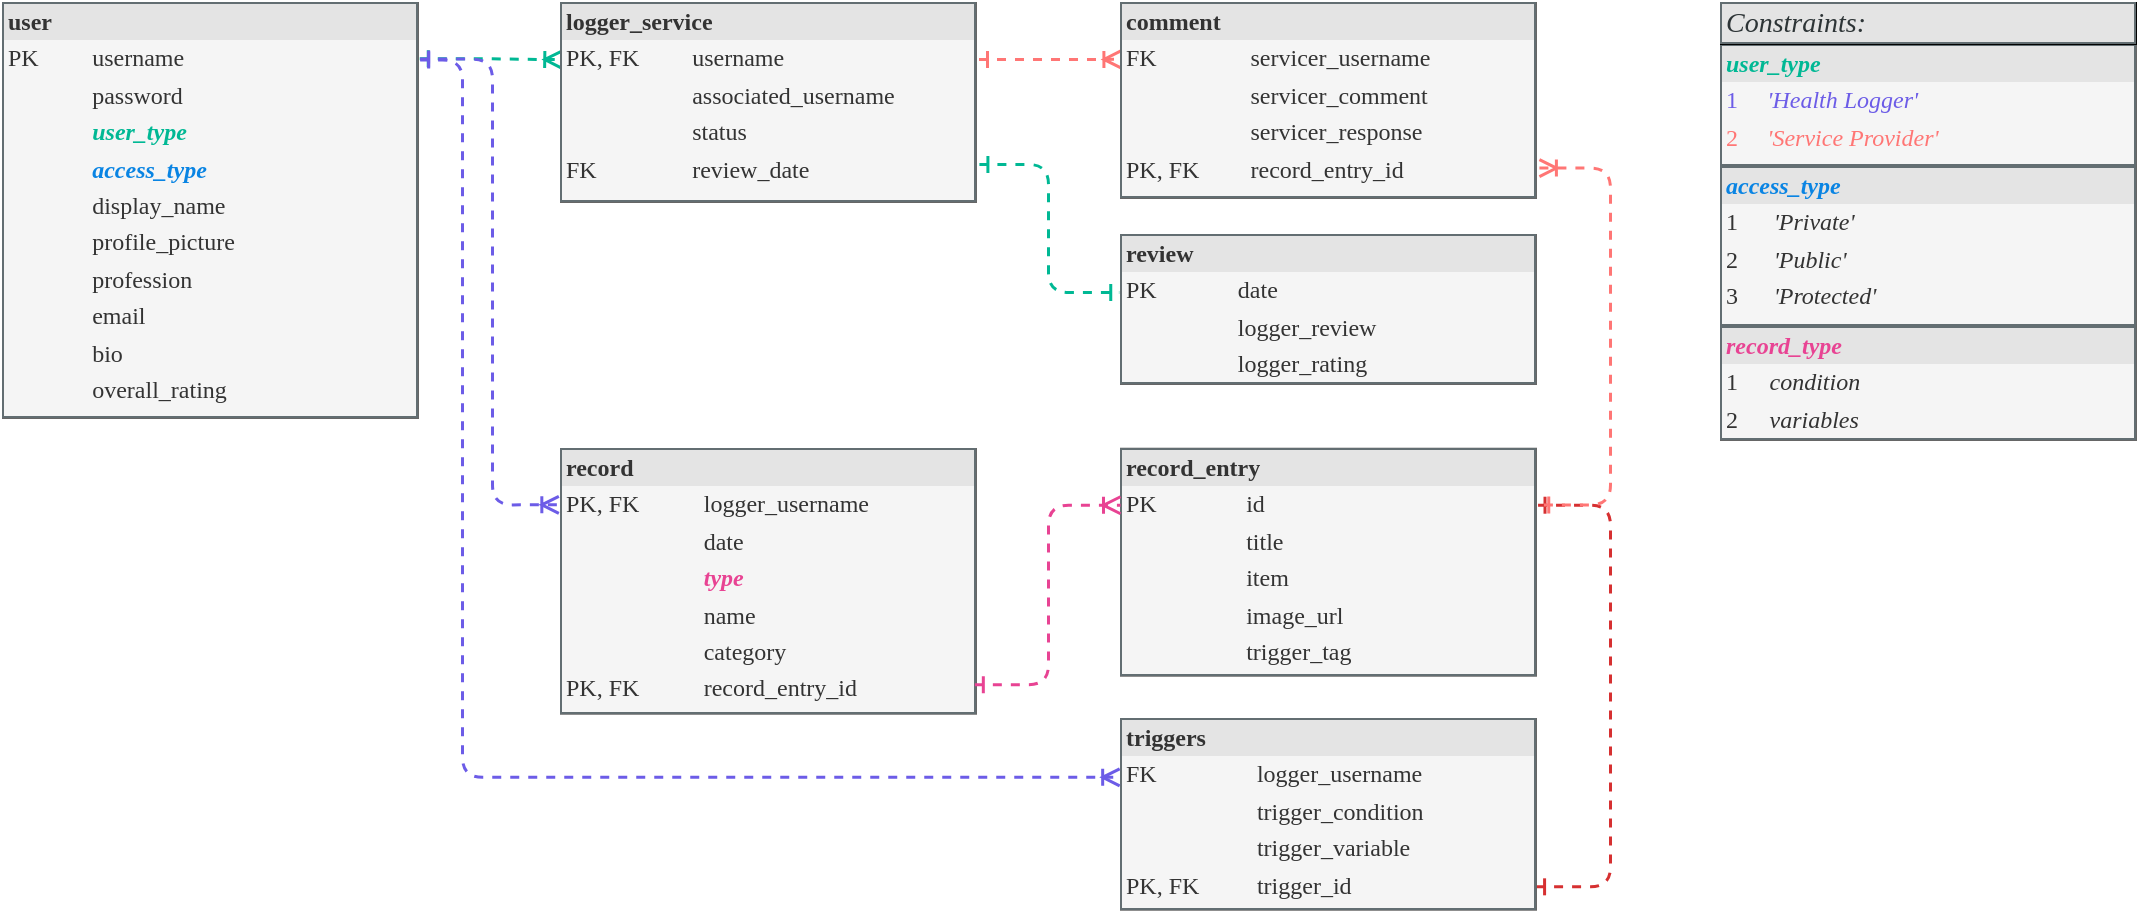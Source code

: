 <mxfile>
    <diagram name="Page-1" id="2ca16b54-16f6-2749-3443-fa8db7711227">
        <mxGraphModel dx="1179" dy="668" grid="0" gridSize="10" guides="1" tooltips="1" connect="1" arrows="1" fold="1" page="1" pageScale="1" pageWidth="1169" pageHeight="827" background="none" math="0" shadow="0">
            <root>
                <mxCell id="0"/>
                <mxCell id="1" parent="0"/>
                <mxCell id="2ed32ef02a7f4228-8" value="&lt;div style=&quot;box-sizing: border-box ; width: 100% ; background: #e4e4e4 ; padding: 2px&quot;&gt;&lt;b&gt;user&lt;/b&gt;&lt;/div&gt;&lt;table style=&quot;width: 100% ; font-size: 1em&quot; cellpadding=&quot;2&quot; cellspacing=&quot;0&quot;&gt;&lt;tbody&gt;&lt;tr&gt;&lt;td&gt;PK&lt;/td&gt;&lt;td&gt;username&lt;/td&gt;&lt;/tr&gt;&lt;tr&gt;&lt;td&gt;&lt;br&gt;&lt;/td&gt;&lt;td&gt;password&lt;/td&gt;&lt;/tr&gt;&lt;tr&gt;&lt;td&gt;&lt;/td&gt;&lt;td&gt;&lt;font color=&quot;#00b894&quot;&gt;&lt;b&gt;&lt;i&gt;user_type&lt;/i&gt;&lt;/b&gt;&lt;/font&gt;&lt;/td&gt;&lt;/tr&gt;&lt;tr&gt;&lt;td&gt;&lt;i&gt;&lt;br&gt;&lt;/i&gt;&lt;/td&gt;&lt;td&gt;&lt;font color=&quot;#0984e3&quot;&gt;&lt;b&gt;&lt;i&gt;access_type&lt;/i&gt;&lt;/b&gt;&lt;/font&gt;&lt;br&gt;&lt;/td&gt;&lt;/tr&gt;&lt;tr&gt;&lt;td&gt;&lt;br&gt;&lt;/td&gt;&lt;td&gt;display_name&lt;br&gt;&lt;/td&gt;&lt;/tr&gt;&lt;tr&gt;&lt;td&gt;&lt;br&gt;&lt;/td&gt;&lt;td&gt;profile_picture&lt;br&gt;&lt;/td&gt;&lt;/tr&gt;&lt;tr&gt;&lt;td&gt;&lt;br&gt;&lt;/td&gt;&lt;td&gt;profession&lt;br&gt;&lt;/td&gt;&lt;/tr&gt;&lt;tr&gt;&lt;td&gt;&lt;br&gt;&lt;/td&gt;&lt;td&gt;email&lt;/td&gt;&lt;/tr&gt;&lt;tr&gt;&lt;td&gt;&lt;br&gt;&lt;/td&gt;&lt;td&gt;bio&lt;br&gt;&lt;/td&gt;&lt;/tr&gt;&lt;tr&gt;&lt;td&gt;&lt;br&gt;&lt;/td&gt;&lt;td&gt;overall_rating&lt;br&gt;&lt;/td&gt;&lt;/tr&gt;&lt;/tbody&gt;&lt;/table&gt;" style="verticalAlign=top;align=left;overflow=fill;html=1;rounded=0;shadow=0;comic=0;labelBackgroundColor=none;strokeWidth=0.5;fontFamily=Verdana;fontSize=12;fillColor=#f5f5f5;strokeColor=#666666;fontColor=#333333;glass=0;noLabel=0;portConstraint=none;labelPadding=0;strokeOpacity=100;perimeterSpacing=0;spacingTop=0;spacing=2;spacingLeft=0;labelBorderColor=#636e72;" parent="1" vertex="1">
                    <mxGeometry x="41" y="130" width="208" height="208" as="geometry"/>
                </mxCell>
                <mxCell id="TQXfzH1NdRfpT0izEi7H-4" style="edgeStyle=orthogonalEdgeStyle;html=1;dashed=1;labelBackgroundColor=none;startArrow=ERone;endArrow=ERoneToMany;fontFamily=Verdana;fontSize=12;align=left;endFill=0;startFill=0;strokeColor=#00B894;strokeWidth=1.5;exitX=1.003;exitY=0.135;exitDx=0;exitDy=0;exitPerimeter=0;entryX=0.003;entryY=0.286;entryDx=0;entryDy=0;entryPerimeter=0;" parent="1" source="2ed32ef02a7f4228-8" target="_K73hZ6G-kw6GUNCctz3-10" edge="1">
                    <mxGeometry relative="1" as="geometry">
                        <mxPoint x="267" y="150" as="sourcePoint"/>
                        <mxPoint x="306" y="171" as="targetPoint"/>
                        <Array as="points">
                            <mxPoint x="281" y="158"/>
                        </Array>
                    </mxGeometry>
                </mxCell>
                <mxCell id="TQXfzH1NdRfpT0izEi7H-6" value="&lt;div style=&quot;box-sizing: border-box ; width: 100% ; background: #e4e4e4 ; padding: 2px&quot;&gt;&lt;b&gt;review&lt;/b&gt;&lt;/div&gt;&lt;table style=&quot;width: 100% ; font-size: 1em&quot; cellpadding=&quot;2&quot; cellspacing=&quot;0&quot;&gt;&lt;tbody&gt;&lt;tr&gt;&lt;td&gt;PK&lt;/td&gt;&lt;td&gt;&lt;br&gt;&lt;/td&gt;&lt;td&gt;&lt;br&gt;&lt;/td&gt;&lt;td&gt;date&lt;/td&gt;&lt;/tr&gt;&lt;tr&gt;&lt;td&gt;&lt;br&gt;&lt;/td&gt;&lt;td&gt;&lt;br&gt;&lt;/td&gt;&lt;td&gt;&lt;br&gt;&lt;/td&gt;&lt;td&gt;logger_review&lt;br&gt;&lt;/td&gt;&lt;/tr&gt;&lt;tr&gt;&lt;td&gt;&lt;/td&gt;&lt;td&gt;&lt;br&gt;&lt;/td&gt;&lt;td&gt;&lt;br&gt;&lt;/td&gt;&lt;td&gt;logger_rating&lt;/td&gt;&lt;/tr&gt;&lt;/tbody&gt;&lt;/table&gt;" style="verticalAlign=top;align=left;overflow=fill;html=1;rounded=0;shadow=0;comic=0;labelBackgroundColor=none;strokeWidth=0.5;fontFamily=Verdana;fontSize=12;fillColor=#f5f5f5;strokeColor=#666666;fontColor=#333333;labelBorderColor=#636e72;" parent="1" vertex="1">
                    <mxGeometry x="600" y="246" width="208" height="75" as="geometry"/>
                </mxCell>
                <mxCell id="TQXfzH1NdRfpT0izEi7H-8" style="edgeStyle=orthogonalEdgeStyle;html=1;dashed=1;labelBackgroundColor=none;startArrow=ERone;endArrow=ERone;fontFamily=Verdana;fontSize=12;align=left;endFill=0;startFill=0;exitX=1.007;exitY=0.81;exitDx=0;exitDy=0;strokeColor=#00b894;strokeWidth=1.5;entryX=-0.003;entryY=0.386;entryDx=0;entryDy=0;entryPerimeter=0;exitPerimeter=0;" parent="1" source="_K73hZ6G-kw6GUNCctz3-10" target="TQXfzH1NdRfpT0izEi7H-6" edge="1">
                    <mxGeometry relative="1" as="geometry">
                        <mxPoint x="501.333" y="137.286" as="sourcePoint"/>
                        <mxPoint x="576" y="236" as="targetPoint"/>
                        <Array as="points"/>
                    </mxGeometry>
                </mxCell>
                <mxCell id="TQXfzH1NdRfpT0izEi7H-15" value="&lt;div style=&quot;box-sizing: border-box ; width: 100% ; background: #e4e4e4 ; padding: 2px&quot;&gt;&lt;b&gt;record&lt;/b&gt;&lt;/div&gt;&lt;table style=&quot;width: 100% ; font-size: 1em&quot; cellpadding=&quot;2&quot; cellspacing=&quot;0&quot;&gt;&lt;tbody&gt;&lt;tr&gt;&lt;td&gt;PK, FK&lt;/td&gt;&lt;td&gt;&amp;nbsp; logger_username&lt;/td&gt;&lt;/tr&gt;&lt;tr&gt;&lt;td&gt;&lt;br&gt;&lt;/td&gt;&lt;td&gt;&amp;nbsp; date&lt;/td&gt;&lt;/tr&gt;&lt;tr&gt;&lt;td&gt;&lt;i&gt;&lt;b&gt;&lt;font color=&quot;#e84393&quot;&gt;&lt;br&gt;&lt;/font&gt;&lt;/b&gt;&lt;/i&gt;&lt;/td&gt;&lt;td&gt;&lt;i&gt;&lt;b&gt;&lt;font color=&quot;#e84393&quot;&gt;&amp;nbsp; type&lt;br&gt;&lt;/font&gt;&lt;/b&gt;&lt;/i&gt;&lt;/td&gt;&lt;/tr&gt;&lt;tr&gt;&lt;td&gt;&lt;br&gt;&lt;/td&gt;&lt;td&gt;&amp;nbsp; name&lt;/td&gt;&lt;/tr&gt;&lt;tr&gt;&lt;td&gt;&lt;br&gt;&lt;/td&gt;&lt;td&gt;&amp;nbsp; category&lt;/td&gt;&lt;/tr&gt;&lt;tr&gt;&lt;td&gt;PK, FK&lt;/td&gt;&lt;td&gt;&amp;nbsp; record_entry_id&lt;/td&gt;&lt;/tr&gt;&lt;/tbody&gt;&lt;/table&gt;" style="verticalAlign=top;align=left;overflow=fill;html=1;rounded=0;shadow=0;comic=0;labelBackgroundColor=none;strokeWidth=0.5;fontFamily=Verdana;fontSize=12;fillColor=#f5f5f5;strokeColor=#666666;fontColor=#333333;labelBorderColor=#636e72;" parent="1" vertex="1">
                    <mxGeometry x="320" y="353" width="208" height="132.86" as="geometry"/>
                </mxCell>
                <mxCell id="TQXfzH1NdRfpT0izEi7H-17" style="edgeStyle=elbowEdgeStyle;html=1;dashed=1;labelBackgroundColor=none;startArrow=ERone;endArrow=ERone;fontFamily=Verdana;fontSize=12;align=left;endFill=0;startFill=0;strokeColor=#d63031;strokeWidth=1.5;exitX=0.999;exitY=0.878;exitDx=0;exitDy=0;exitPerimeter=0;entryX=1;entryY=0.25;entryDx=0;entryDy=0;" parent="1" source="_K73hZ6G-kw6GUNCctz3-7" target="4" edge="1">
                    <mxGeometry relative="1" as="geometry">
                        <mxPoint x="778.667" y="521.929" as="sourcePoint"/>
                        <mxPoint x="1103" y="436" as="targetPoint"/>
                        <Array as="points">
                            <mxPoint x="845" y="584"/>
                        </Array>
                    </mxGeometry>
                </mxCell>
                <mxCell id="_K73hZ6G-kw6GUNCctz3-2" style="edgeStyle=orthogonalEdgeStyle;html=1;dashed=1;labelBackgroundColor=none;startArrow=ERone;endArrow=ERoneToMany;fontFamily=Verdana;fontSize=12;align=left;endFill=0;startFill=0;strokeColor=#ff7675;strokeWidth=1.5;entryX=0.001;entryY=0.29;entryDx=0;entryDy=0;entryPerimeter=0;exitX=1.006;exitY=0.285;exitDx=0;exitDy=0;exitPerimeter=0;" parent="1" source="_K73hZ6G-kw6GUNCctz3-10" target="2" edge="1">
                    <mxGeometry relative="1" as="geometry">
                        <mxPoint x="553" y="112" as="sourcePoint"/>
                        <mxPoint x="854" y="228" as="targetPoint"/>
                        <Array as="points"/>
                    </mxGeometry>
                </mxCell>
                <mxCell id="_K73hZ6G-kw6GUNCctz3-7" value="&lt;div style=&quot;box-sizing: border-box ; width: 100% ; background: #e4e4e4 ; padding: 2px&quot;&gt;&lt;b&gt;triggers&lt;/b&gt;&lt;/div&gt;&lt;table style=&quot;width: 100% ; font-size: 1em&quot; cellpadding=&quot;2&quot; cellspacing=&quot;0&quot;&gt;&lt;tbody&gt;&lt;tr&gt;&lt;td&gt;FK&lt;/td&gt;&lt;td&gt;logger_username&lt;/td&gt;&lt;/tr&gt;&lt;tr&gt;&lt;td&gt;&lt;br&gt;&lt;/td&gt;&lt;td&gt;trigger_condition&lt;/td&gt;&lt;/tr&gt;&lt;tr&gt;&lt;td&gt;&lt;br&gt;&lt;/td&gt;&lt;td&gt;trigger_variable&lt;/td&gt;&lt;/tr&gt;&lt;tr&gt;&lt;td&gt;PK, FK&lt;/td&gt;&lt;td&gt;trigger_id&lt;/td&gt;&lt;/tr&gt;&lt;/tbody&gt;&lt;/table&gt;" style="verticalAlign=top;align=left;overflow=fill;html=1;rounded=0;shadow=0;comic=0;labelBackgroundColor=none;strokeWidth=0.5;fontFamily=Verdana;fontSize=12;fillColor=#f5f5f5;strokeColor=#666666;fontColor=#333333;labelBorderColor=#636e72;" parent="1" vertex="1">
                    <mxGeometry x="600" y="488" width="208" height="95.86" as="geometry"/>
                </mxCell>
                <mxCell id="_K73hZ6G-kw6GUNCctz3-10" value="&lt;div style=&quot;box-sizing: border-box ; width: 100% ; background: #e4e4e4 ; padding: 2px&quot;&gt;&lt;b&gt;logger_service&lt;/b&gt;&lt;/div&gt;&lt;table style=&quot;width: 100% ; font-size: 1em&quot; cellpadding=&quot;2&quot; cellspacing=&quot;0&quot;&gt;&lt;tbody&gt;&lt;tr&gt;&lt;td&gt;PK, FK&lt;/td&gt;&lt;td&gt;&amp;nbsp; &amp;nbsp;username&lt;/td&gt;&lt;/tr&gt;&lt;tr&gt;&lt;td&gt;&lt;br&gt;&lt;/td&gt;&lt;td&gt;&amp;nbsp; &amp;nbsp;associated_username&lt;/td&gt;&lt;/tr&gt;&lt;tr&gt;&lt;td&gt;&lt;br&gt;&lt;/td&gt;&lt;td&gt;&amp;nbsp; &amp;nbsp;status&lt;/td&gt;&lt;/tr&gt;&lt;tr&gt;&lt;td&gt;FK&lt;/td&gt;&lt;td&gt;&amp;nbsp; &amp;nbsp;review_date&lt;/td&gt;&lt;/tr&gt;&lt;tr&gt;&lt;td&gt;&lt;br&gt;&lt;/td&gt;&lt;td&gt;&amp;nbsp; &amp;nbsp;&lt;/td&gt;&lt;/tr&gt;&lt;/tbody&gt;&lt;/table&gt;" style="verticalAlign=top;align=left;overflow=fill;html=1;rounded=0;shadow=0;comic=0;labelBackgroundColor=none;strokeWidth=0.5;fontFamily=Verdana;fontSize=12;fillColor=#f5f5f5;strokeColor=#666666;fontColor=#333333;labelBorderColor=#636e72;" parent="1" vertex="1">
                    <mxGeometry x="320" y="130" width="208" height="100" as="geometry"/>
                </mxCell>
                <mxCell id="_K73hZ6G-kw6GUNCctz3-11" style="edgeStyle=orthogonalEdgeStyle;html=1;dashed=1;labelBackgroundColor=none;startArrow=ERone;endArrow=ERoneToMany;fontFamily=Verdana;fontSize=12;align=left;endFill=0;startFill=0;strokeColor=#6c5ce7;strokeWidth=1.5;entryX=-0.004;entryY=0.212;entryDx=0;entryDy=0;entryPerimeter=0;exitX=1.004;exitY=0.136;exitDx=0;exitDy=0;exitPerimeter=0;" parent="1" source="2ed32ef02a7f4228-8" target="TQXfzH1NdRfpT0izEi7H-15" edge="1">
                    <mxGeometry relative="1" as="geometry">
                        <mxPoint x="257" y="146" as="sourcePoint"/>
                        <mxPoint x="568.832" y="370.8" as="targetPoint"/>
                        <Array as="points">
                            <mxPoint x="286" y="158"/>
                            <mxPoint x="286" y="381"/>
                        </Array>
                    </mxGeometry>
                </mxCell>
                <mxCell id="_K73hZ6G-kw6GUNCctz3-14" style="edgeStyle=orthogonalEdgeStyle;html=1;dashed=1;labelBackgroundColor=none;startArrow=ERone;endArrow=ERoneToMany;fontFamily=Verdana;fontSize=12;align=left;endFill=0;startFill=0;strokeColor=#6c5ce7;strokeWidth=1.5;exitX=1.004;exitY=0.138;exitDx=0;exitDy=0;exitPerimeter=0;entryX=-0.002;entryY=0.307;entryDx=0;entryDy=0;entryPerimeter=0;" parent="1" source="2ed32ef02a7f4228-8" target="_K73hZ6G-kw6GUNCctz3-7" edge="1">
                    <mxGeometry relative="1" as="geometry">
                        <mxPoint x="495" y="457" as="sourcePoint"/>
                        <mxPoint x="561" y="637" as="targetPoint"/>
                        <Array as="points">
                            <mxPoint x="271" y="159"/>
                            <mxPoint x="271" y="517"/>
                        </Array>
                    </mxGeometry>
                </mxCell>
                <mxCell id="2" value="&lt;div style=&quot;box-sizing: border-box ; width: 100% ; background: #e4e4e4 ; padding: 2px&quot;&gt;&lt;b&gt;comment&lt;/b&gt;&lt;/div&gt;&lt;table style=&quot;width: 100% ; font-size: 1em&quot; cellpadding=&quot;2&quot; cellspacing=&quot;0&quot;&gt;&lt;tbody&gt;&lt;tr&gt;&lt;td&gt;FK&lt;/td&gt;&lt;td&gt;servicer_username&lt;/td&gt;&lt;/tr&gt;&lt;tr&gt;&lt;td&gt;&lt;br&gt;&lt;/td&gt;&lt;td&gt;servicer_comment&lt;/td&gt;&lt;/tr&gt;&lt;tr&gt;&lt;td&gt;&lt;br&gt;&lt;/td&gt;&lt;td&gt;servicer_response&lt;br&gt;&lt;/td&gt;&lt;/tr&gt;&lt;tr&gt;&lt;td&gt;PK, FK&lt;/td&gt;&lt;td&gt;record_entry_id&lt;/td&gt;&lt;/tr&gt;&lt;/tbody&gt;&lt;/table&gt;" style="verticalAlign=top;align=left;overflow=fill;html=1;rounded=0;shadow=0;comic=0;labelBackgroundColor=none;strokeWidth=0.5;fontFamily=Verdana;fontSize=12;fillColor=#f5f5f5;strokeColor=#666666;fontColor=#333333;labelBorderColor=#636e72;" parent="1" vertex="1">
                    <mxGeometry x="600" y="130" width="208" height="98" as="geometry"/>
                </mxCell>
                <mxCell id="4" value="&lt;div style=&quot;box-sizing: border-box ; width: 100% ; background: #e4e4e4 ; padding: 2px&quot;&gt;&lt;b&gt;record_entry&lt;/b&gt;&lt;/div&gt;&lt;table style=&quot;width: 100% ; font-size: 1em&quot; cellpadding=&quot;2&quot; cellspacing=&quot;0&quot;&gt;&lt;tbody&gt;&lt;tr&gt;&lt;td&gt;PK&lt;/td&gt;&lt;td&gt;&lt;br&gt;&lt;/td&gt;&lt;td&gt;id&lt;/td&gt;&lt;/tr&gt;&lt;tr&gt;&lt;td&gt;&lt;br&gt;&lt;/td&gt;&lt;td&gt;&lt;br&gt;&lt;/td&gt;&lt;td&gt;title&lt;/td&gt;&lt;/tr&gt;&lt;tr&gt;&lt;td&gt;&lt;br&gt;&lt;/td&gt;&lt;td&gt;&lt;br&gt;&lt;/td&gt;&lt;td&gt;item&lt;br&gt;&lt;/td&gt;&lt;/tr&gt;&lt;tr&gt;&lt;td&gt;&lt;/td&gt;&lt;td&gt;&lt;br&gt;&lt;/td&gt;&lt;td&gt;image_url&lt;/td&gt;&lt;/tr&gt;&lt;tr&gt;&lt;td&gt;&lt;br&gt;&lt;/td&gt;&lt;td&gt;&lt;br&gt;&lt;/td&gt;&lt;td&gt;trigger_tag&lt;/td&gt;&lt;/tr&gt;&lt;/tbody&gt;&lt;/table&gt;" style="verticalAlign=top;align=left;overflow=fill;html=1;rounded=0;shadow=0;comic=0;labelBackgroundColor=none;strokeWidth=0.5;fontFamily=Verdana;fontSize=12;fillColor=#f5f5f5;strokeColor=#666666;fontColor=#333333;labelBorderColor=#636e72;" parent="1" vertex="1">
                    <mxGeometry x="600" y="352.86" width="208" height="114" as="geometry"/>
                </mxCell>
                <mxCell id="6" style="edgeStyle=orthogonalEdgeStyle;html=1;dashed=1;labelBackgroundColor=none;startArrow=ERoneToMany;endArrow=ERone;fontFamily=Verdana;fontSize=12;align=left;endFill=0;startFill=0;strokeColor=#FF7675;strokeWidth=1.5;exitX=1.007;exitY=0.845;exitDx=0;exitDy=0;exitPerimeter=0;entryX=1.009;entryY=0.249;entryDx=0;entryDy=0;entryPerimeter=0;" parent="1" source="2" target="4" edge="1">
                    <mxGeometry relative="1" as="geometry">
                        <mxPoint x="787.998" y="601.785" as="sourcePoint"/>
                        <mxPoint x="1102" y="504" as="targetPoint"/>
                        <Array as="points">
                            <mxPoint x="845" y="213"/>
                            <mxPoint x="845" y="381"/>
                        </Array>
                    </mxGeometry>
                </mxCell>
                <mxCell id="7" style="edgeStyle=orthogonalEdgeStyle;html=1;dashed=1;labelBackgroundColor=none;startArrow=ERone;endArrow=ERoneToMany;fontFamily=Verdana;fontSize=12;align=left;endFill=0;startFill=0;strokeColor=#E84393;strokeWidth=1.5;exitX=0.996;exitY=0.889;exitDx=0;exitDy=0;exitPerimeter=0;entryX=0;entryY=0.25;entryDx=0;entryDy=0;" parent="1" source="TQXfzH1NdRfpT0izEi7H-15" target="4" edge="1">
                    <mxGeometry relative="1" as="geometry">
                        <mxPoint x="1094.456" y="303.81" as="sourcePoint"/>
                        <mxPoint x="875" y="461" as="targetPoint"/>
                        <Array as="points"/>
                    </mxGeometry>
                </mxCell>
                <mxCell id="13" value="&lt;div style=&quot;box-sizing: border-box ; width: 100% ; background: #e4e4e4 ; padding: 2px&quot;&gt;&lt;font color=&quot;#00b894&quot;&gt;&lt;b&gt;&lt;i&gt;user_type&lt;/i&gt;&lt;/b&gt;&lt;/font&gt;&lt;/div&gt;&lt;table style=&quot;width: 100% ; font-size: 1em&quot; cellpadding=&quot;2&quot; cellspacing=&quot;0&quot;&gt;&lt;tbody&gt;&lt;tr&gt;&lt;td&gt;&lt;font color=&quot;#6c5ce7&quot;&gt;1&lt;/font&gt;&lt;/td&gt;&lt;td&gt;&lt;i&gt;&lt;font color=&quot;#6c5ce7&quot;&gt;'Health Logger'&lt;/font&gt;&lt;/i&gt;&lt;/td&gt;&lt;/tr&gt;&lt;tr&gt;&lt;td&gt;&lt;font color=&quot;#ff7675&quot;&gt;2&lt;/font&gt;&lt;/td&gt;&lt;td&gt;&lt;i&gt;&lt;font color=&quot;#ff7675&quot;&gt;'Service Provider'&lt;/font&gt;&lt;/i&gt;&lt;/td&gt;&lt;/tr&gt;&lt;/tbody&gt;&lt;/table&gt;" style="verticalAlign=top;align=left;overflow=fill;html=1;rounded=0;shadow=0;comic=0;labelBackgroundColor=none;strokeWidth=0.5;fontFamily=Verdana;fontSize=12;fillColor=#f5f5f5;strokeColor=#666666;fontColor=#333333;glass=0;noLabel=0;portConstraint=none;labelPadding=0;strokeOpacity=100;perimeterSpacing=0;spacingTop=0;spacing=2;spacingLeft=0;labelBorderColor=#636e72;" parent="1" vertex="1">
                    <mxGeometry x="900" y="151" width="208" height="61" as="geometry"/>
                </mxCell>
                <mxCell id="14" value="&lt;div style=&quot;box-sizing: border-box ; width: 100% ; background: #e4e4e4 ; padding: 2px&quot;&gt;&lt;b&gt;&lt;font color=&quot;#0984e3&quot;&gt;&lt;i&gt;access_type&lt;/i&gt;&lt;/font&gt;&lt;/b&gt;&lt;/div&gt;&lt;table style=&quot;width: 100% ; font-size: 1em&quot; cellpadding=&quot;2&quot; cellspacing=&quot;0&quot;&gt;&lt;tbody&gt;&lt;tr&gt;&lt;td&gt;1&lt;/td&gt;&lt;td&gt;&lt;i&gt;'Private'&lt;/i&gt;&lt;/td&gt;&lt;/tr&gt;&lt;tr&gt;&lt;td&gt;2&lt;/td&gt;&lt;td&gt;&lt;i&gt;'Public'&amp;nbsp; &amp;nbsp; &amp;nbsp; &amp;nbsp; &amp;nbsp; &amp;nbsp;&amp;nbsp;&lt;/i&gt;&lt;/td&gt;&lt;/tr&gt;&lt;tr&gt;&lt;td&gt;3&lt;/td&gt;&lt;td&gt;&lt;i&gt;'Protected'&lt;/i&gt;&lt;/td&gt;&lt;/tr&gt;&lt;/tbody&gt;&lt;/table&gt;" style="verticalAlign=top;align=left;overflow=fill;html=1;rounded=0;shadow=0;comic=0;labelBackgroundColor=none;strokeWidth=0.5;fontFamily=Verdana;fontSize=12;fillColor=#f5f5f5;strokeColor=#666666;fontColor=#333333;glass=0;noLabel=0;portConstraint=none;labelPadding=0;strokeOpacity=100;perimeterSpacing=0;spacingTop=0;spacing=2;spacingLeft=0;labelBorderColor=#636e72;" parent="1" vertex="1">
                    <mxGeometry x="900" y="212" width="208" height="80" as="geometry"/>
                </mxCell>
                <mxCell id="15" value="&lt;div style=&quot;box-sizing: border-box ; width: 100% ; background: #e4e4e4 ; padding: 2px&quot;&gt;&lt;b&gt;&lt;i&gt;&lt;font color=&quot;#e84393&quot;&gt;record_type&lt;/font&gt;&lt;/i&gt;&lt;/b&gt;&lt;/div&gt;&lt;table style=&quot;width: 100% ; font-size: 1em&quot; cellpadding=&quot;2&quot; cellspacing=&quot;0&quot;&gt;&lt;tbody&gt;&lt;tr&gt;&lt;td&gt;1&lt;/td&gt;&lt;td&gt;&lt;i&gt;condition&lt;/i&gt;&lt;/td&gt;&lt;/tr&gt;&lt;tr&gt;&lt;td&gt;2&lt;/td&gt;&lt;td&gt;&lt;i&gt;variables&amp;nbsp; &amp;nbsp; &amp;nbsp; &amp;nbsp; &amp;nbsp; &amp;nbsp;&amp;nbsp;&lt;/i&gt;&lt;/td&gt;&lt;/tr&gt;&lt;/tbody&gt;&lt;/table&gt;" style="verticalAlign=top;align=left;overflow=fill;html=1;rounded=0;shadow=0;comic=0;labelBackgroundColor=none;strokeWidth=0.5;fontFamily=Verdana;fontSize=12;fillColor=#f5f5f5;strokeColor=#666666;fontColor=#333333;glass=0;noLabel=0;portConstraint=none;labelPadding=0;strokeOpacity=100;perimeterSpacing=0;spacingTop=0;spacing=2;spacingLeft=0;labelBorderColor=#636e72;" parent="1" vertex="1">
                    <mxGeometry x="900" y="292" width="208" height="57" as="geometry"/>
                </mxCell>
                <mxCell id="17" value="&lt;div style=&quot;box-sizing: border-box ; width: 100% ; background: #e4e4e4 ; padding: 2px&quot;&gt;&lt;font size=&quot;1&quot; style=&quot;&quot; color=&quot;#2d3436&quot;&gt;&lt;span style=&quot;font-size: 14px;&quot;&gt;&lt;i&gt;Constraints:&lt;/i&gt;&lt;/span&gt;&lt;/font&gt;&lt;table style=&quot;width: 100% ; font-size: 1em&quot; cellpadding=&quot;2&quot; cellspacing=&quot;0&quot;&gt;&lt;/table&gt;&lt;/div&gt;" style="verticalAlign=top;align=left;overflow=fill;html=1;rounded=0;shadow=0;comic=0;labelBackgroundColor=none;strokeWidth=0.5;fontFamily=Verdana;fontSize=12;fillColor=default;strokeColor=default;fontColor=#333333;glass=0;noLabel=0;portConstraint=none;labelPadding=0;strokeOpacity=100;perimeterSpacing=0;spacingTop=0;spacing=2;spacingLeft=0;labelBorderColor=#636e72;" parent="1" vertex="1">
                    <mxGeometry x="900" y="130" width="208" height="21" as="geometry"/>
                </mxCell>
            </root>
        </mxGraphModel>
    </diagram>
</mxfile>